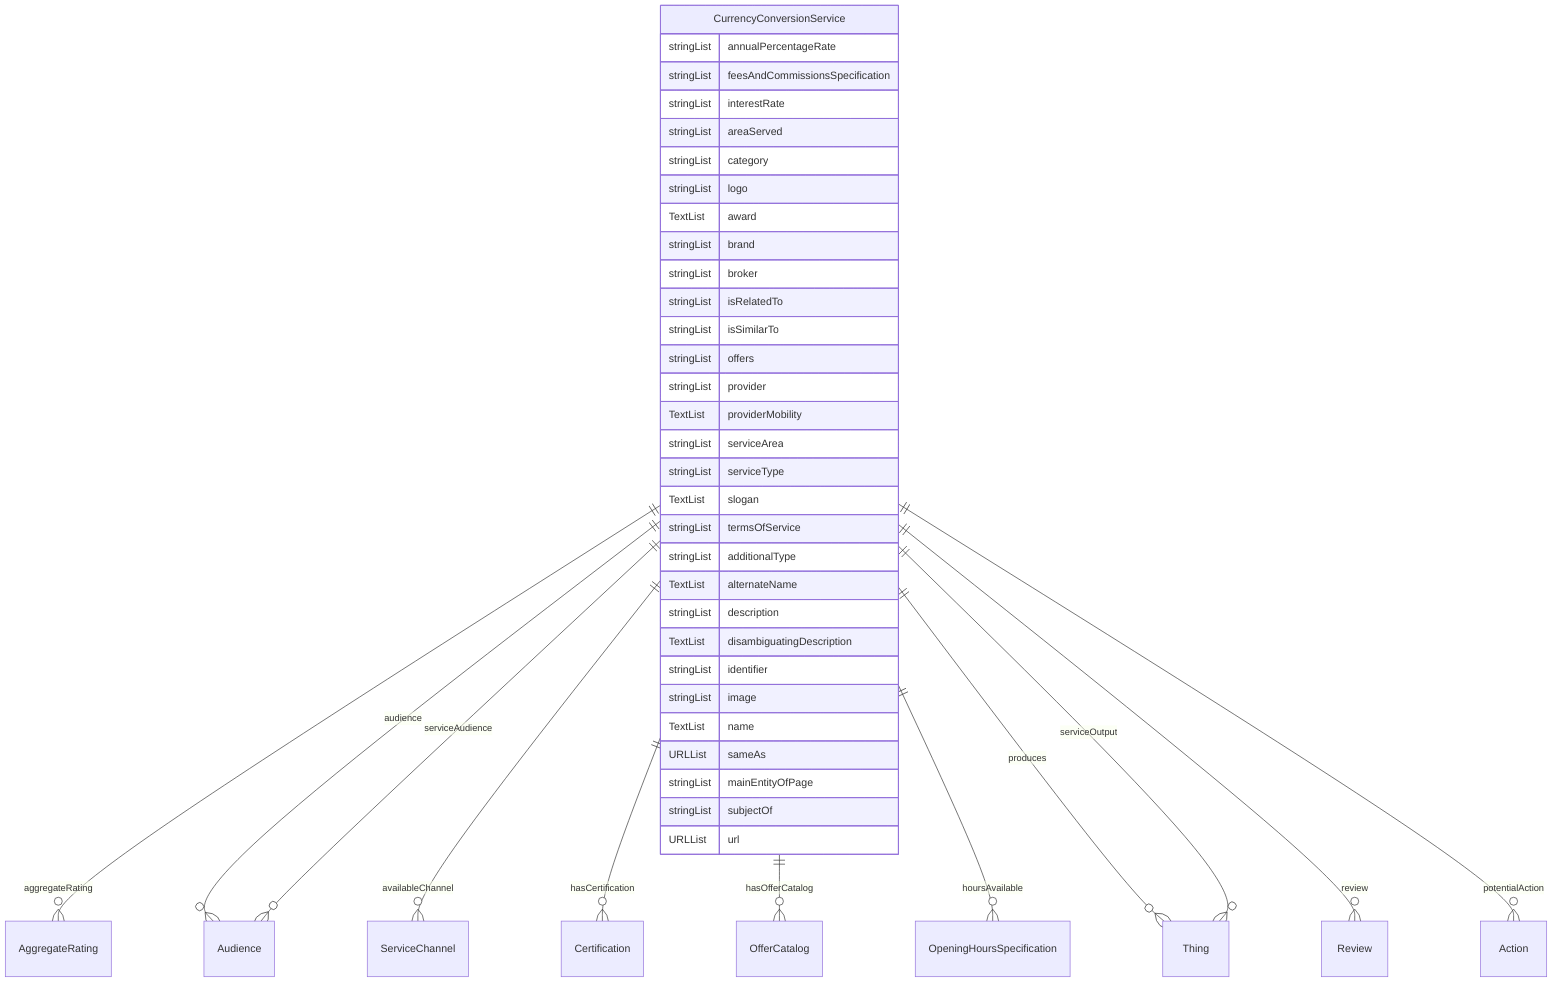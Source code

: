 erDiagram
CurrencyConversionService {
    stringList annualPercentageRate  
    stringList feesAndCommissionsSpecification  
    stringList interestRate  
    stringList areaServed  
    stringList category  
    stringList logo  
    TextList award  
    stringList brand  
    stringList broker  
    stringList isRelatedTo  
    stringList isSimilarTo  
    stringList offers  
    stringList provider  
    TextList providerMobility  
    stringList serviceArea  
    stringList serviceType  
    TextList slogan  
    stringList termsOfService  
    stringList additionalType  
    TextList alternateName  
    stringList description  
    TextList disambiguatingDescription  
    stringList identifier  
    stringList image  
    TextList name  
    URLList sameAs  
    stringList mainEntityOfPage  
    stringList subjectOf  
    URLList url  
}

CurrencyConversionService ||--}o AggregateRating : "aggregateRating"
CurrencyConversionService ||--}o Audience : "audience"
CurrencyConversionService ||--}o ServiceChannel : "availableChannel"
CurrencyConversionService ||--}o Certification : "hasCertification"
CurrencyConversionService ||--}o OfferCatalog : "hasOfferCatalog"
CurrencyConversionService ||--}o OpeningHoursSpecification : "hoursAvailable"
CurrencyConversionService ||--}o Thing : "produces"
CurrencyConversionService ||--}o Review : "review"
CurrencyConversionService ||--}o Audience : "serviceAudience"
CurrencyConversionService ||--}o Thing : "serviceOutput"
CurrencyConversionService ||--}o Action : "potentialAction"